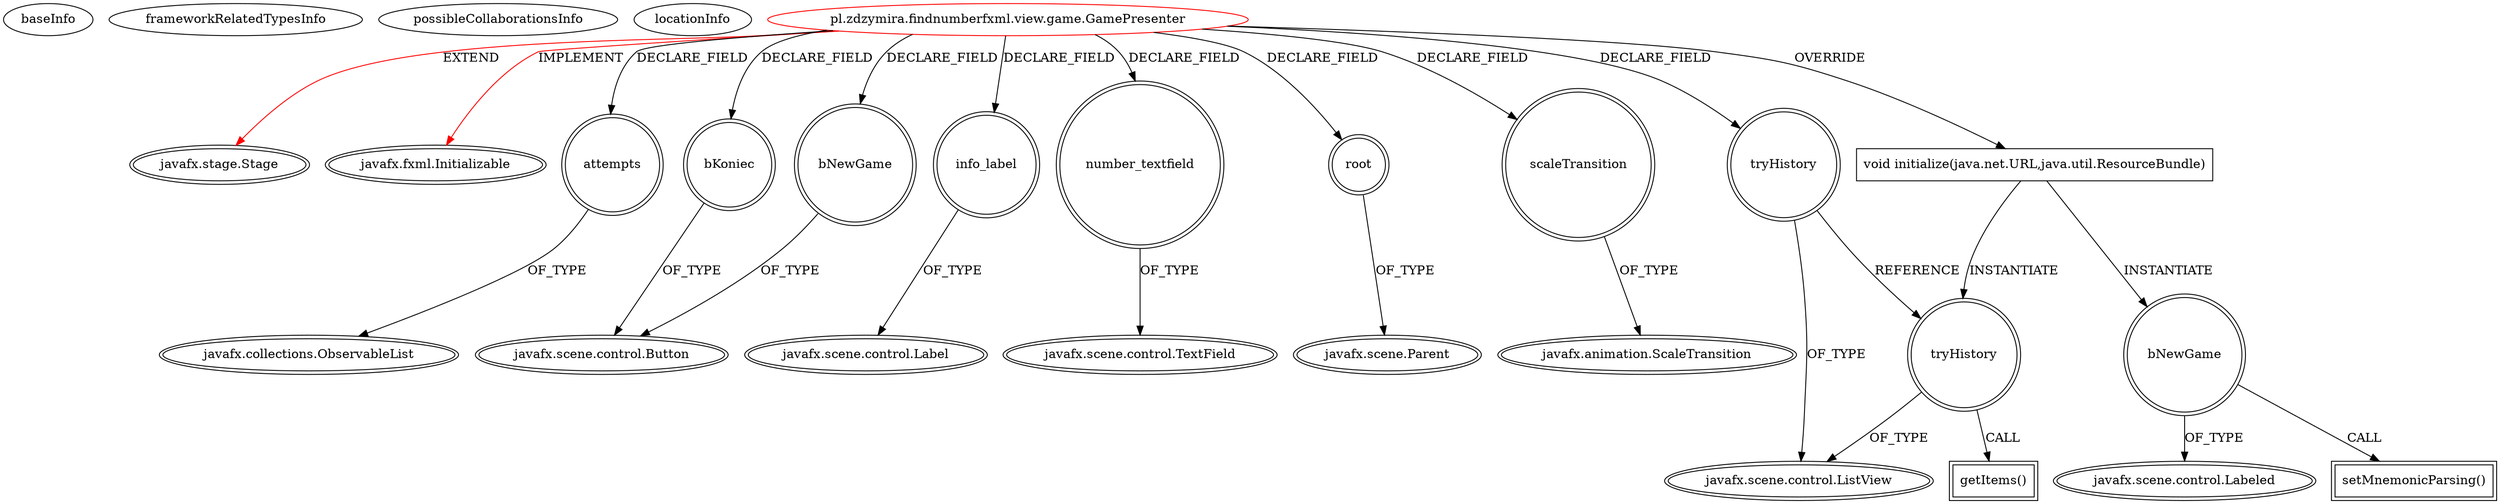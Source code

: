 digraph {
baseInfo[graphId=1657,category="extension_graph",isAnonymous=false,possibleRelation=false]
frameworkRelatedTypesInfo[0="javafx.stage.Stage",1="javafx.fxml.Initializable"]
possibleCollaborationsInfo[]
locationInfo[projectName="a-r-t-e-k-FindNumberFxml",filePath="/a-r-t-e-k-FindNumberFxml/FindNumberFxml-master/src/pl/zdzymira/findnumberfxml/view/game/GamePresenter.java",contextSignature="GamePresenter",graphId="1657"]
0[label="pl.zdzymira.findnumberfxml.view.game.GamePresenter",vertexType="ROOT_CLIENT_CLASS_DECLARATION",isFrameworkType=false,color=red]
1[label="javafx.stage.Stage",vertexType="FRAMEWORK_CLASS_TYPE",isFrameworkType=true,peripheries=2]
2[label="javafx.fxml.Initializable",vertexType="FRAMEWORK_INTERFACE_TYPE",isFrameworkType=true,peripheries=2]
3[label="attempts",vertexType="FIELD_DECLARATION",isFrameworkType=true,peripheries=2,shape=circle]
4[label="javafx.collections.ObservableList",vertexType="FRAMEWORK_INTERFACE_TYPE",isFrameworkType=true,peripheries=2]
5[label="bKoniec",vertexType="FIELD_DECLARATION",isFrameworkType=true,peripheries=2,shape=circle]
6[label="javafx.scene.control.Button",vertexType="FRAMEWORK_CLASS_TYPE",isFrameworkType=true,peripheries=2]
7[label="bNewGame",vertexType="FIELD_DECLARATION",isFrameworkType=true,peripheries=2,shape=circle]
9[label="info_label",vertexType="FIELD_DECLARATION",isFrameworkType=true,peripheries=2,shape=circle]
10[label="javafx.scene.control.Label",vertexType="FRAMEWORK_CLASS_TYPE",isFrameworkType=true,peripheries=2]
11[label="number_textfield",vertexType="FIELD_DECLARATION",isFrameworkType=true,peripheries=2,shape=circle]
12[label="javafx.scene.control.TextField",vertexType="FRAMEWORK_CLASS_TYPE",isFrameworkType=true,peripheries=2]
13[label="root",vertexType="FIELD_DECLARATION",isFrameworkType=true,peripheries=2,shape=circle]
14[label="javafx.scene.Parent",vertexType="FRAMEWORK_CLASS_TYPE",isFrameworkType=true,peripheries=2]
15[label="scaleTransition",vertexType="FIELD_DECLARATION",isFrameworkType=true,peripheries=2,shape=circle]
16[label="javafx.animation.ScaleTransition",vertexType="FRAMEWORK_CLASS_TYPE",isFrameworkType=true,peripheries=2]
17[label="tryHistory",vertexType="FIELD_DECLARATION",isFrameworkType=true,peripheries=2,shape=circle]
18[label="javafx.scene.control.ListView",vertexType="FRAMEWORK_CLASS_TYPE",isFrameworkType=true,peripheries=2]
19[label="void initialize(java.net.URL,java.util.ResourceBundle)",vertexType="OVERRIDING_METHOD_DECLARATION",isFrameworkType=false,shape=box]
20[label="tryHistory",vertexType="VARIABLE_EXPRESION",isFrameworkType=true,peripheries=2,shape=circle]
21[label="getItems()",vertexType="INSIDE_CALL",isFrameworkType=true,peripheries=2,shape=box]
23[label="bNewGame",vertexType="VARIABLE_EXPRESION",isFrameworkType=true,peripheries=2,shape=circle]
25[label="javafx.scene.control.Labeled",vertexType="FRAMEWORK_CLASS_TYPE",isFrameworkType=true,peripheries=2]
24[label="setMnemonicParsing()",vertexType="INSIDE_CALL",isFrameworkType=true,peripheries=2,shape=box]
0->1[label="EXTEND",color=red]
0->2[label="IMPLEMENT",color=red]
0->3[label="DECLARE_FIELD"]
3->4[label="OF_TYPE"]
0->5[label="DECLARE_FIELD"]
5->6[label="OF_TYPE"]
0->7[label="DECLARE_FIELD"]
7->6[label="OF_TYPE"]
0->9[label="DECLARE_FIELD"]
9->10[label="OF_TYPE"]
0->11[label="DECLARE_FIELD"]
11->12[label="OF_TYPE"]
0->13[label="DECLARE_FIELD"]
13->14[label="OF_TYPE"]
0->15[label="DECLARE_FIELD"]
15->16[label="OF_TYPE"]
0->17[label="DECLARE_FIELD"]
17->18[label="OF_TYPE"]
0->19[label="OVERRIDE"]
19->20[label="INSTANTIATE"]
17->20[label="REFERENCE"]
20->18[label="OF_TYPE"]
20->21[label="CALL"]
19->23[label="INSTANTIATE"]
23->25[label="OF_TYPE"]
23->24[label="CALL"]
}
